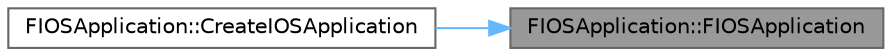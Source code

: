 digraph "FIOSApplication::FIOSApplication"
{
 // INTERACTIVE_SVG=YES
 // LATEX_PDF_SIZE
  bgcolor="transparent";
  edge [fontname=Helvetica,fontsize=10,labelfontname=Helvetica,labelfontsize=10];
  node [fontname=Helvetica,fontsize=10,shape=box,height=0.2,width=0.4];
  rankdir="RL";
  Node1 [id="Node000001",label="FIOSApplication::FIOSApplication",height=0.2,width=0.4,color="gray40", fillcolor="grey60", style="filled", fontcolor="black",tooltip=" "];
  Node1 -> Node2 [id="edge1_Node000001_Node000002",dir="back",color="steelblue1",style="solid",tooltip=" "];
  Node2 [id="Node000002",label="FIOSApplication::CreateIOSApplication",height=0.2,width=0.4,color="grey40", fillcolor="white", style="filled",URL="$d9/de4/classFIOSApplication.html#ae2dffcbdde90d5664502d3863635c52d",tooltip=" "];
}
